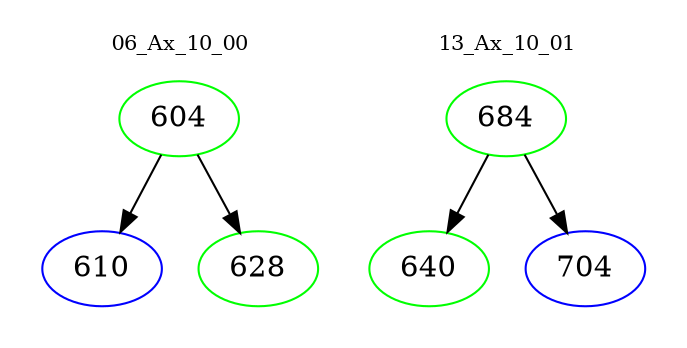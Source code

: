 digraph{
subgraph cluster_0 {
color = white
label = "06_Ax_10_00";
fontsize=10;
T0_604 [label="604", color="green"]
T0_604 -> T0_610 [color="black"]
T0_610 [label="610", color="blue"]
T0_604 -> T0_628 [color="black"]
T0_628 [label="628", color="green"]
}
subgraph cluster_1 {
color = white
label = "13_Ax_10_01";
fontsize=10;
T1_684 [label="684", color="green"]
T1_684 -> T1_640 [color="black"]
T1_640 [label="640", color="green"]
T1_684 -> T1_704 [color="black"]
T1_704 [label="704", color="blue"]
}
}
